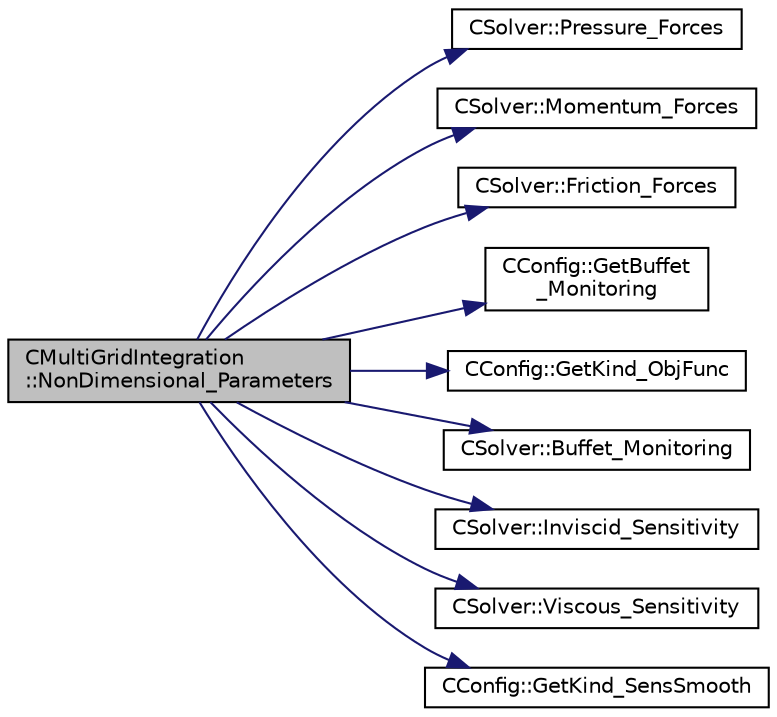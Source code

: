 digraph "CMultiGridIntegration::NonDimensional_Parameters"
{
  edge [fontname="Helvetica",fontsize="10",labelfontname="Helvetica",labelfontsize="10"];
  node [fontname="Helvetica",fontsize="10",shape=record];
  rankdir="LR";
  Node423 [label="CMultiGridIntegration\l::NonDimensional_Parameters",height=0.2,width=0.4,color="black", fillcolor="grey75", style="filled", fontcolor="black"];
  Node423 -> Node424 [color="midnightblue",fontsize="10",style="solid",fontname="Helvetica"];
  Node424 [label="CSolver::Pressure_Forces",height=0.2,width=0.4,color="black", fillcolor="white", style="filled",URL="$class_c_solver.html#a44a622ee7f6e3d47ffee693551321a31",tooltip="A virtual member. "];
  Node423 -> Node425 [color="midnightblue",fontsize="10",style="solid",fontname="Helvetica"];
  Node425 [label="CSolver::Momentum_Forces",height=0.2,width=0.4,color="black", fillcolor="white", style="filled",URL="$class_c_solver.html#a2a0ed07b925494b83f8ea3b8c3c3d35a",tooltip="A virtual member. "];
  Node423 -> Node426 [color="midnightblue",fontsize="10",style="solid",fontname="Helvetica"];
  Node426 [label="CSolver::Friction_Forces",height=0.2,width=0.4,color="black", fillcolor="white", style="filled",URL="$class_c_solver.html#afba08e1e28ec82a8c493b621d261d114",tooltip="A virtual member. "];
  Node423 -> Node427 [color="midnightblue",fontsize="10",style="solid",fontname="Helvetica"];
  Node427 [label="CConfig::GetBuffet\l_Monitoring",height=0.2,width=0.4,color="black", fillcolor="white", style="filled",URL="$class_c_config.html#af207953f13ef34165399d63bfe851a34",tooltip="Provides the buffet monitoring information. "];
  Node423 -> Node428 [color="midnightblue",fontsize="10",style="solid",fontname="Helvetica"];
  Node428 [label="CConfig::GetKind_ObjFunc",height=0.2,width=0.4,color="black", fillcolor="white", style="filled",URL="$class_c_config.html#a2d4389021feaed9f2e62f0475f73a718",tooltip="Get the kind of objective function. There are several options: Drag coefficient, Lift coefficient..."];
  Node423 -> Node429 [color="midnightblue",fontsize="10",style="solid",fontname="Helvetica"];
  Node429 [label="CSolver::Buffet_Monitoring",height=0.2,width=0.4,color="black", fillcolor="white", style="filled",URL="$class_c_solver.html#a1f4904fee789899633b0af08b30eb838",tooltip="A virtual member. "];
  Node423 -> Node430 [color="midnightblue",fontsize="10",style="solid",fontname="Helvetica"];
  Node430 [label="CSolver::Inviscid_Sensitivity",height=0.2,width=0.4,color="black", fillcolor="white", style="filled",URL="$class_c_solver.html#a886ab4f3fe494222b1dcd6ca8a24e0ad",tooltip="A virtual member. "];
  Node423 -> Node431 [color="midnightblue",fontsize="10",style="solid",fontname="Helvetica"];
  Node431 [label="CSolver::Viscous_Sensitivity",height=0.2,width=0.4,color="black", fillcolor="white", style="filled",URL="$class_c_solver.html#ab90b05855d8263c5ee4a022b7628a0ac",tooltip="A virtual member. "];
  Node423 -> Node432 [color="midnightblue",fontsize="10",style="solid",fontname="Helvetica"];
  Node432 [label="CConfig::GetKind_SensSmooth",height=0.2,width=0.4,color="black", fillcolor="white", style="filled",URL="$class_c_config.html#ae4b88883ec9a0e55c67e09e6aa9917b3",tooltip="Get the kind of sensitivity smoothing technique. "];
}

